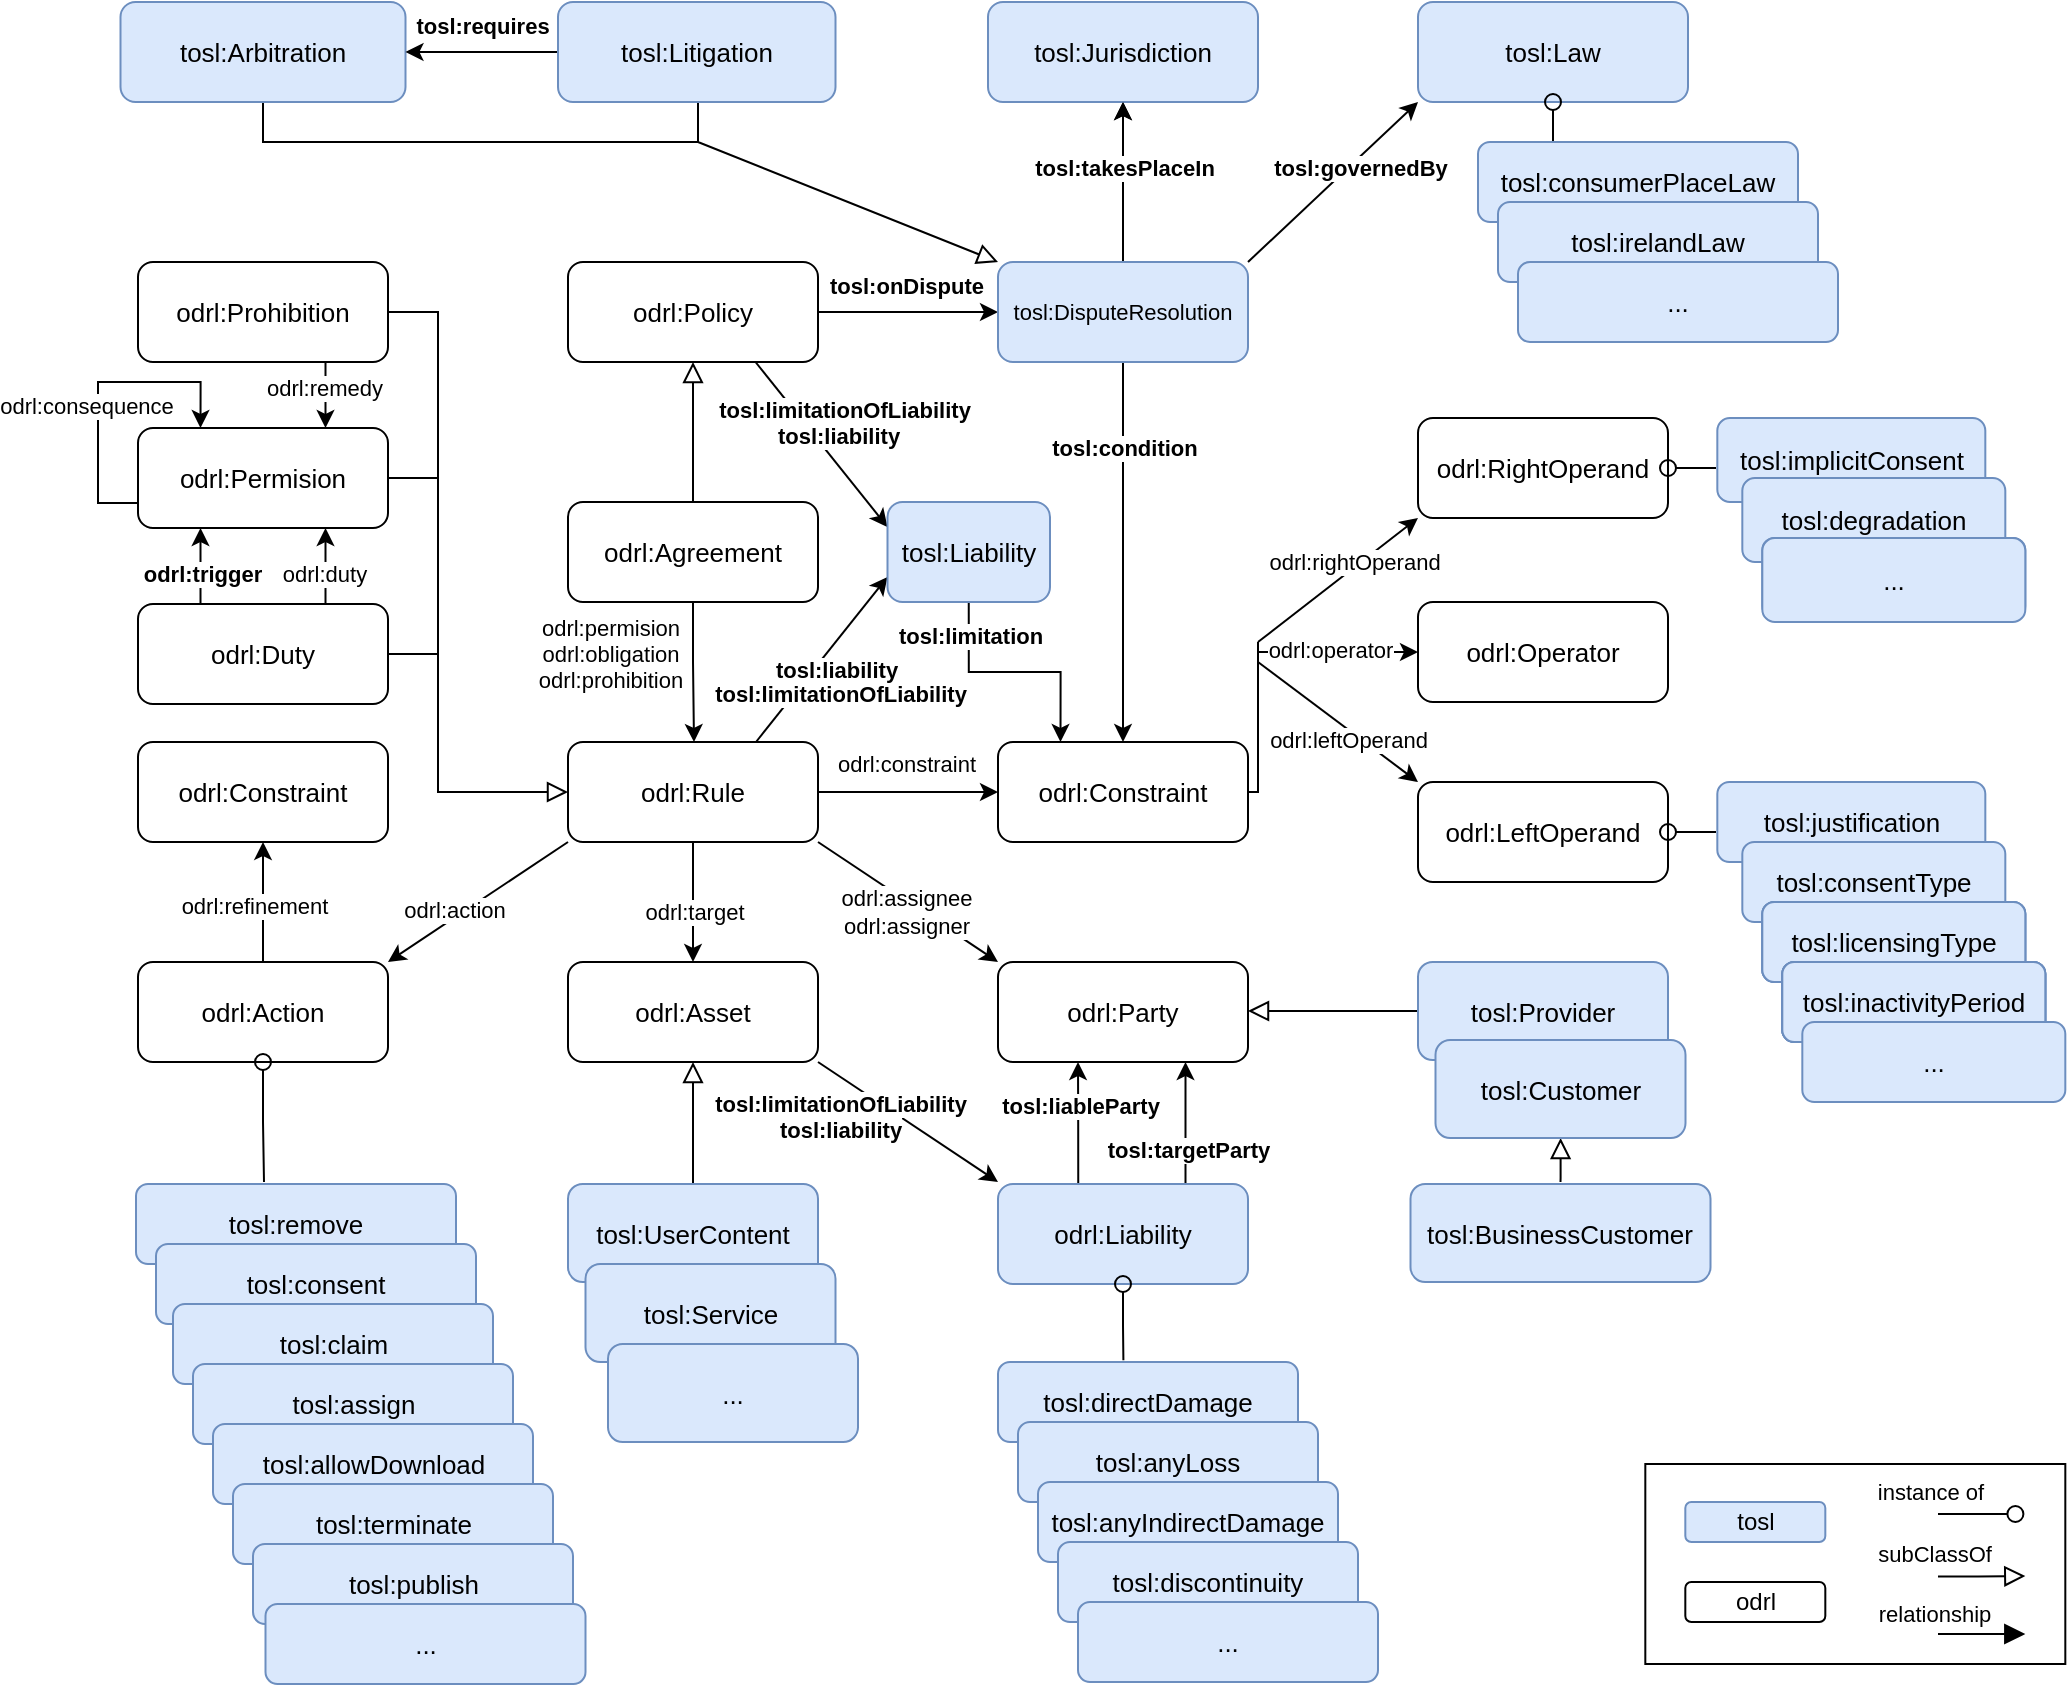 <mxfile version="26.1.3">
  <diagram name="Page-1" id="3qT_QIZaKxsjeAIVdN1j">
    <mxGraphModel dx="1468" dy="2152" grid="1" gridSize="10" guides="1" tooltips="1" connect="1" arrows="1" fold="1" page="1" pageScale="1" pageWidth="827" pageHeight="1169" math="0" shadow="0">
      <root>
        <mxCell id="0" />
        <mxCell id="1" parent="0" />
        <mxCell id="B8D3fQR5BTclV4-2yra1-1" value="&lt;span style=&quot;font-size: 13px;&quot;&gt;tosl:remove&lt;/span&gt;" style="rounded=1;whiteSpace=wrap;html=1;fillColor=#dae8fc;strokeColor=#6c8ebf;" vertex="1" parent="1">
          <mxGeometry x="99" y="561" width="160" height="40" as="geometry" />
        </mxCell>
        <mxCell id="B8D3fQR5BTclV4-2yra1-2" value="&lt;span style=&quot;font-size: 13px;&quot;&gt;tosl:consent&lt;/span&gt;" style="rounded=1;whiteSpace=wrap;html=1;fillColor=#dae8fc;strokeColor=#6c8ebf;" vertex="1" parent="1">
          <mxGeometry x="109" y="591" width="160" height="40" as="geometry" />
        </mxCell>
        <mxCell id="B8D3fQR5BTclV4-2yra1-3" style="rounded=0;orthogonalLoop=1;jettySize=auto;html=1;entryX=0;entryY=1;entryDx=0;entryDy=0;exitX=1;exitY=0;exitDx=0;exitDy=0;" edge="1" parent="1" source="B8D3fQR5BTclV4-2yra1-54" target="B8D3fQR5BTclV4-2yra1-44">
          <mxGeometry relative="1" as="geometry" />
        </mxCell>
        <mxCell id="B8D3fQR5BTclV4-2yra1-4" value="&lt;b&gt;tosl:governedBy&lt;/b&gt;" style="edgeLabel;html=1;align=center;verticalAlign=middle;resizable=0;points=[];" vertex="1" connectable="0" parent="B8D3fQR5BTclV4-2yra1-3">
          <mxGeometry x="0.105" y="4" relative="1" as="geometry">
            <mxPoint x="12" as="offset" />
          </mxGeometry>
        </mxCell>
        <mxCell id="B8D3fQR5BTclV4-2yra1-5" style="rounded=0;orthogonalLoop=1;jettySize=auto;html=1;entryX=0.5;entryY=1;entryDx=0;entryDy=0;exitX=0.5;exitY=0;exitDx=0;exitDy=0;" edge="1" parent="1" source="B8D3fQR5BTclV4-2yra1-54" target="B8D3fQR5BTclV4-2yra1-43">
          <mxGeometry relative="1" as="geometry" />
        </mxCell>
        <mxCell id="B8D3fQR5BTclV4-2yra1-6" style="edgeStyle=orthogonalEdgeStyle;rounded=0;orthogonalLoop=1;jettySize=auto;html=1;entryX=0;entryY=0.5;entryDx=0;entryDy=0;" edge="1" parent="1" source="B8D3fQR5BTclV4-2yra1-8" target="B8D3fQR5BTclV4-2yra1-54">
          <mxGeometry relative="1" as="geometry" />
        </mxCell>
        <mxCell id="B8D3fQR5BTclV4-2yra1-7" value="&lt;b&gt;tosl:onDispute&lt;/b&gt;" style="edgeLabel;html=1;align=center;verticalAlign=middle;resizable=0;points=[];" vertex="1" connectable="0" parent="B8D3fQR5BTclV4-2yra1-6">
          <mxGeometry x="0.035" y="1" relative="1" as="geometry">
            <mxPoint x="-3" y="-12" as="offset" />
          </mxGeometry>
        </mxCell>
        <mxCell id="B8D3fQR5BTclV4-2yra1-8" value="&lt;font style=&quot;font-size: 13px;&quot;&gt;odrl:Policy&lt;/font&gt;" style="rounded=1;whiteSpace=wrap;html=1;" vertex="1" parent="1">
          <mxGeometry x="315" y="100" width="125" height="50" as="geometry" />
        </mxCell>
        <mxCell id="B8D3fQR5BTclV4-2yra1-9" style="rounded=0;orthogonalLoop=1;jettySize=auto;html=1;entryX=0.5;entryY=1;entryDx=0;entryDy=0;endArrow=block;endFill=0;endSize=8;" edge="1" parent="1" source="B8D3fQR5BTclV4-2yra1-12" target="B8D3fQR5BTclV4-2yra1-8">
          <mxGeometry relative="1" as="geometry" />
        </mxCell>
        <mxCell id="B8D3fQR5BTclV4-2yra1-10" style="edgeStyle=orthogonalEdgeStyle;rounded=0;orthogonalLoop=1;jettySize=auto;html=1;startArrow=none;startFill=0;startSize=9;" edge="1" parent="1" source="B8D3fQR5BTclV4-2yra1-12" target="B8D3fQR5BTclV4-2yra1-18">
          <mxGeometry relative="1" as="geometry">
            <Array as="points">
              <mxPoint x="378" y="300" />
              <mxPoint x="378" y="300" />
            </Array>
          </mxGeometry>
        </mxCell>
        <mxCell id="B8D3fQR5BTclV4-2yra1-11" value="odrl:permision&lt;div&gt;odrl:obligation&lt;/div&gt;&lt;div&gt;odrl:prohibition&lt;/div&gt;" style="edgeLabel;html=1;align=center;verticalAlign=middle;resizable=0;points=[];" vertex="1" connectable="0" parent="B8D3fQR5BTclV4-2yra1-10">
          <mxGeometry x="-0.664" y="-1" relative="1" as="geometry">
            <mxPoint x="-41" y="14" as="offset" />
          </mxGeometry>
        </mxCell>
        <mxCell id="B8D3fQR5BTclV4-2yra1-12" value="&lt;font style=&quot;font-size: 13px;&quot;&gt;odrl:Agreement&lt;/font&gt;" style="rounded=1;whiteSpace=wrap;html=1;" vertex="1" parent="1">
          <mxGeometry x="315" y="220" width="125" height="50" as="geometry" />
        </mxCell>
        <mxCell id="B8D3fQR5BTclV4-2yra1-13" style="rounded=0;orthogonalLoop=1;jettySize=auto;html=1;exitX=1;exitY=0.5;exitDx=0;exitDy=0;entryX=0;entryY=0.5;entryDx=0;entryDy=0;" edge="1" parent="1" source="B8D3fQR5BTclV4-2yra1-18" target="B8D3fQR5BTclV4-2yra1-35">
          <mxGeometry relative="1" as="geometry">
            <mxPoint x="530" y="160" as="targetPoint" />
          </mxGeometry>
        </mxCell>
        <mxCell id="B8D3fQR5BTclV4-2yra1-14" value="odrl:constraint" style="edgeLabel;html=1;align=center;verticalAlign=middle;resizable=0;points=[];" vertex="1" connectable="0" parent="B8D3fQR5BTclV4-2yra1-13">
          <mxGeometry x="-0.15" relative="1" as="geometry">
            <mxPoint x="5" y="-14" as="offset" />
          </mxGeometry>
        </mxCell>
        <mxCell id="B8D3fQR5BTclV4-2yra1-15" style="rounded=0;orthogonalLoop=1;jettySize=auto;html=1;exitX=1;exitY=1;exitDx=0;exitDy=0;entryX=0;entryY=0;entryDx=0;entryDy=0;" edge="1" parent="1" source="B8D3fQR5BTclV4-2yra1-18" target="B8D3fQR5BTclV4-2yra1-40">
          <mxGeometry relative="1" as="geometry" />
        </mxCell>
        <mxCell id="B8D3fQR5BTclV4-2yra1-16" style="rounded=0;orthogonalLoop=1;jettySize=auto;html=1;entryX=1;entryY=0;entryDx=0;entryDy=0;exitX=0;exitY=1;exitDx=0;exitDy=0;" edge="1" parent="1" source="B8D3fQR5BTclV4-2yra1-18" target="B8D3fQR5BTclV4-2yra1-42">
          <mxGeometry relative="1" as="geometry" />
        </mxCell>
        <mxCell id="B8D3fQR5BTclV4-2yra1-17" value="odrl:action" style="edgeLabel;html=1;align=center;verticalAlign=middle;resizable=0;points=[];" vertex="1" connectable="0" parent="B8D3fQR5BTclV4-2yra1-16">
          <mxGeometry x="0.262" relative="1" as="geometry">
            <mxPoint y="-4" as="offset" />
          </mxGeometry>
        </mxCell>
        <mxCell id="B8D3fQR5BTclV4-2yra1-18" value="&lt;font style=&quot;font-size: 13px;&quot;&gt;odrl:Rule&lt;/font&gt;" style="rounded=1;whiteSpace=wrap;html=1;" vertex="1" parent="1">
          <mxGeometry x="315" y="340" width="125" height="50" as="geometry" />
        </mxCell>
        <mxCell id="B8D3fQR5BTclV4-2yra1-19" style="rounded=0;orthogonalLoop=1;jettySize=auto;html=1;entryX=0;entryY=0.5;entryDx=0;entryDy=0;endArrow=block;endFill=0;endSize=8;exitX=1;exitY=0.5;exitDx=0;exitDy=0;" edge="1" parent="1" source="B8D3fQR5BTclV4-2yra1-25" target="B8D3fQR5BTclV4-2yra1-18">
          <mxGeometry relative="1" as="geometry">
            <mxPoint x="230" y="130" as="sourcePoint" />
            <Array as="points">
              <mxPoint x="250" y="125" />
              <mxPoint x="250" y="365" />
            </Array>
          </mxGeometry>
        </mxCell>
        <mxCell id="B8D3fQR5BTclV4-2yra1-20" style="edgeStyle=orthogonalEdgeStyle;rounded=0;orthogonalLoop=1;jettySize=auto;html=1;exitX=0.25;exitY=0;exitDx=0;exitDy=0;entryX=0.25;entryY=1;entryDx=0;entryDy=0;" edge="1" parent="1" source="B8D3fQR5BTclV4-2yra1-22" target="B8D3fQR5BTclV4-2yra1-28">
          <mxGeometry relative="1" as="geometry" />
        </mxCell>
        <mxCell id="B8D3fQR5BTclV4-2yra1-21" value="&lt;b&gt;odrl:trigger&lt;/b&gt;" style="edgeLabel;html=1;align=center;verticalAlign=middle;resizable=0;points=[];" vertex="1" connectable="0" parent="B8D3fQR5BTclV4-2yra1-20">
          <mxGeometry x="-0.133" relative="1" as="geometry">
            <mxPoint y="1" as="offset" />
          </mxGeometry>
        </mxCell>
        <mxCell id="B8D3fQR5BTclV4-2yra1-22" value="&lt;font style=&quot;font-size: 13px;&quot;&gt;odrl:Duty&lt;/font&gt;" style="rounded=1;whiteSpace=wrap;html=1;" vertex="1" parent="1">
          <mxGeometry x="100" y="271" width="125" height="50" as="geometry" />
        </mxCell>
        <mxCell id="B8D3fQR5BTclV4-2yra1-23" style="edgeStyle=orthogonalEdgeStyle;rounded=0;orthogonalLoop=1;jettySize=auto;html=1;exitX=0.75;exitY=1;exitDx=0;exitDy=0;entryX=0.75;entryY=0;entryDx=0;entryDy=0;" edge="1" parent="1" source="B8D3fQR5BTclV4-2yra1-25" target="B8D3fQR5BTclV4-2yra1-28">
          <mxGeometry relative="1" as="geometry" />
        </mxCell>
        <mxCell id="B8D3fQR5BTclV4-2yra1-24" value="odrl:remedy" style="edgeLabel;html=1;align=center;verticalAlign=middle;resizable=0;points=[];" vertex="1" connectable="0" parent="B8D3fQR5BTclV4-2yra1-23">
          <mxGeometry x="-0.058" y="1" relative="1" as="geometry">
            <mxPoint x="-2" y="-3" as="offset" />
          </mxGeometry>
        </mxCell>
        <mxCell id="B8D3fQR5BTclV4-2yra1-25" value="&lt;font style=&quot;font-size: 13px;&quot;&gt;odrl:Prohibition&lt;/font&gt;" style="rounded=1;whiteSpace=wrap;html=1;" vertex="1" parent="1">
          <mxGeometry x="100" y="100" width="125" height="50" as="geometry" />
        </mxCell>
        <mxCell id="B8D3fQR5BTclV4-2yra1-26" style="edgeStyle=orthogonalEdgeStyle;rounded=0;orthogonalLoop=1;jettySize=auto;html=1;entryX=0.75;entryY=1;entryDx=0;entryDy=0;exitX=0.75;exitY=0;exitDx=0;exitDy=0;" edge="1" parent="1" source="B8D3fQR5BTclV4-2yra1-22" target="B8D3fQR5BTclV4-2yra1-28">
          <mxGeometry relative="1" as="geometry">
            <mxPoint x="60" y="205" as="sourcePoint" />
            <mxPoint x="60" y="285" as="targetPoint" />
          </mxGeometry>
        </mxCell>
        <mxCell id="B8D3fQR5BTclV4-2yra1-27" value="odrl:duty" style="edgeLabel;html=1;align=center;verticalAlign=middle;resizable=0;points=[];" vertex="1" connectable="0" parent="B8D3fQR5BTclV4-2yra1-26">
          <mxGeometry x="-0.118" relative="1" as="geometry">
            <mxPoint x="-1" y="2" as="offset" />
          </mxGeometry>
        </mxCell>
        <mxCell id="B8D3fQR5BTclV4-2yra1-28" value="&lt;font style=&quot;font-size: 13px;&quot;&gt;odrl:Permision&lt;/font&gt;" style="rounded=1;whiteSpace=wrap;html=1;" vertex="1" parent="1">
          <mxGeometry x="100" y="183" width="125" height="50" as="geometry" />
        </mxCell>
        <mxCell id="B8D3fQR5BTclV4-2yra1-29" style="rounded=0;orthogonalLoop=1;jettySize=auto;html=1;entryX=0;entryY=1;entryDx=0;entryDy=0;" edge="1" parent="1" target="B8D3fQR5BTclV4-2yra1-37">
          <mxGeometry relative="1" as="geometry">
            <mxPoint x="660" y="290" as="sourcePoint" />
          </mxGeometry>
        </mxCell>
        <mxCell id="B8D3fQR5BTclV4-2yra1-30" value="odrl:rightOperand" style="edgeLabel;html=1;align=center;verticalAlign=middle;resizable=0;points=[];" vertex="1" connectable="0" parent="B8D3fQR5BTclV4-2yra1-29">
          <mxGeometry x="-0.008" y="2" relative="1" as="geometry">
            <mxPoint x="9" y="-8" as="offset" />
          </mxGeometry>
        </mxCell>
        <mxCell id="B8D3fQR5BTclV4-2yra1-31" style="rounded=0;orthogonalLoop=1;jettySize=auto;html=1;entryX=0;entryY=0;entryDx=0;entryDy=0;" edge="1" parent="1" target="B8D3fQR5BTclV4-2yra1-36">
          <mxGeometry relative="1" as="geometry">
            <mxPoint x="660" y="300" as="sourcePoint" />
          </mxGeometry>
        </mxCell>
        <mxCell id="B8D3fQR5BTclV4-2yra1-32" value="odrl:leftOperand" style="edgeLabel;html=1;align=center;verticalAlign=middle;resizable=0;points=[];" vertex="1" connectable="0" parent="B8D3fQR5BTclV4-2yra1-31">
          <mxGeometry x="0.008" relative="1" as="geometry">
            <mxPoint x="4" y="8" as="offset" />
          </mxGeometry>
        </mxCell>
        <mxCell id="B8D3fQR5BTclV4-2yra1-33" style="rounded=0;orthogonalLoop=1;jettySize=auto;html=1;entryX=0;entryY=0.5;entryDx=0;entryDy=0;" edge="1" parent="1" target="B8D3fQR5BTclV4-2yra1-38">
          <mxGeometry relative="1" as="geometry">
            <mxPoint x="660" y="295" as="sourcePoint" />
          </mxGeometry>
        </mxCell>
        <mxCell id="B8D3fQR5BTclV4-2yra1-34" value="odrl:operator" style="edgeLabel;html=1;align=center;verticalAlign=middle;resizable=0;points=[];" vertex="1" connectable="0" parent="B8D3fQR5BTclV4-2yra1-33">
          <mxGeometry x="-0.076" y="1" relative="1" as="geometry">
            <mxPoint x="-1" as="offset" />
          </mxGeometry>
        </mxCell>
        <mxCell id="B8D3fQR5BTclV4-2yra1-137" value="" style="edgeStyle=orthogonalEdgeStyle;rounded=0;orthogonalLoop=1;jettySize=auto;html=1;endArrow=none;startFill=0;" edge="1" parent="1" source="B8D3fQR5BTclV4-2yra1-35">
          <mxGeometry relative="1" as="geometry">
            <mxPoint x="660" y="290" as="targetPoint" />
            <Array as="points">
              <mxPoint x="660" y="365" />
            </Array>
          </mxGeometry>
        </mxCell>
        <mxCell id="B8D3fQR5BTclV4-2yra1-35" value="&lt;font style=&quot;font-size: 13px;&quot;&gt;odrl:Constraint&lt;/font&gt;" style="rounded=1;whiteSpace=wrap;html=1;" vertex="1" parent="1">
          <mxGeometry x="530" y="340" width="125" height="50" as="geometry" />
        </mxCell>
        <mxCell id="B8D3fQR5BTclV4-2yra1-36" value="&lt;font style=&quot;font-size: 13px;&quot;&gt;odrl:LeftOperand&lt;/font&gt;" style="rounded=1;whiteSpace=wrap;html=1;" vertex="1" parent="1">
          <mxGeometry x="740.0" y="360" width="125" height="50" as="geometry" />
        </mxCell>
        <mxCell id="B8D3fQR5BTclV4-2yra1-37" value="&lt;font style=&quot;font-size: 13px;&quot;&gt;odrl:RightOperand&lt;/font&gt;" style="rounded=1;whiteSpace=wrap;html=1;" vertex="1" parent="1">
          <mxGeometry x="740.0" y="178" width="125" height="50" as="geometry" />
        </mxCell>
        <mxCell id="B8D3fQR5BTclV4-2yra1-38" value="&lt;font style=&quot;font-size: 13px;&quot;&gt;odrl:Operator&lt;/font&gt;" style="rounded=1;whiteSpace=wrap;html=1;" vertex="1" parent="1">
          <mxGeometry x="740.0" y="270" width="125" height="50" as="geometry" />
        </mxCell>
        <mxCell id="B8D3fQR5BTclV4-2yra1-39" value="&lt;font style=&quot;font-size: 13px;&quot;&gt;odrl:Asset&lt;/font&gt;" style="rounded=1;whiteSpace=wrap;html=1;" vertex="1" parent="1">
          <mxGeometry x="315" y="450" width="125" height="50" as="geometry" />
        </mxCell>
        <mxCell id="B8D3fQR5BTclV4-2yra1-40" value="&lt;font style=&quot;font-size: 13px;&quot;&gt;odrl:Party&lt;/font&gt;" style="rounded=1;whiteSpace=wrap;html=1;" vertex="1" parent="1">
          <mxGeometry x="530" y="450" width="125" height="50" as="geometry" />
        </mxCell>
        <mxCell id="B8D3fQR5BTclV4-2yra1-41" value="" style="edgeStyle=orthogonalEdgeStyle;rounded=0;orthogonalLoop=1;jettySize=auto;html=1;" edge="1" parent="1" source="B8D3fQR5BTclV4-2yra1-42" target="B8D3fQR5BTclV4-2yra1-117">
          <mxGeometry relative="1" as="geometry" />
        </mxCell>
        <mxCell id="B8D3fQR5BTclV4-2yra1-42" value="&lt;font style=&quot;font-size: 13px;&quot;&gt;odrl:Action&lt;/font&gt;" style="rounded=1;whiteSpace=wrap;html=1;" vertex="1" parent="1">
          <mxGeometry x="100" y="450" width="125" height="50" as="geometry" />
        </mxCell>
        <mxCell id="B8D3fQR5BTclV4-2yra1-43" value="&lt;span style=&quot;font-size: 13px;&quot;&gt;tosl:Jurisdiction&lt;/span&gt;" style="rounded=1;whiteSpace=wrap;html=1;fillColor=#dae8fc;strokeColor=#6c8ebf;" vertex="1" parent="1">
          <mxGeometry x="525" y="-30" width="135" height="50" as="geometry" />
        </mxCell>
        <mxCell id="B8D3fQR5BTclV4-2yra1-44" value="&lt;span style=&quot;font-size: 13px;&quot;&gt;tosl:Law&lt;/span&gt;" style="rounded=1;whiteSpace=wrap;html=1;fillColor=#dae8fc;strokeColor=#6c8ebf;" vertex="1" parent="1">
          <mxGeometry x="740" y="-30" width="135" height="50" as="geometry" />
        </mxCell>
        <mxCell id="B8D3fQR5BTclV4-2yra1-45" style="rounded=0;orthogonalLoop=1;jettySize=auto;html=1;exitX=0.5;exitY=1;exitDx=0;exitDy=0;entryX=0.5;entryY=0;entryDx=0;entryDy=0;" edge="1" parent="1">
          <mxGeometry relative="1" as="geometry">
            <mxPoint x="377.5" y="450" as="targetPoint" />
            <mxPoint x="377.5" y="390" as="sourcePoint" />
          </mxGeometry>
        </mxCell>
        <mxCell id="B8D3fQR5BTclV4-2yra1-46" style="edgeStyle=orthogonalEdgeStyle;rounded=0;orthogonalLoop=1;jettySize=auto;html=1;exitX=0.5;exitY=1;exitDx=0;exitDy=0;" edge="1" parent="1" source="B8D3fQR5BTclV4-2yra1-42" target="B8D3fQR5BTclV4-2yra1-42">
          <mxGeometry relative="1" as="geometry" />
        </mxCell>
        <mxCell id="B8D3fQR5BTclV4-2yra1-51" style="edgeStyle=orthogonalEdgeStyle;rounded=0;orthogonalLoop=1;jettySize=auto;html=1;entryX=0.5;entryY=0;entryDx=0;entryDy=0;" edge="1" parent="1" source="B8D3fQR5BTclV4-2yra1-54" target="B8D3fQR5BTclV4-2yra1-35">
          <mxGeometry relative="1" as="geometry" />
        </mxCell>
        <mxCell id="B8D3fQR5BTclV4-2yra1-52" value="&lt;b&gt;tosl:condition&lt;/b&gt;" style="edgeLabel;html=1;align=center;verticalAlign=middle;resizable=0;points=[];" vertex="1" connectable="0" parent="B8D3fQR5BTclV4-2yra1-51">
          <mxGeometry x="-0.03" y="4" relative="1" as="geometry">
            <mxPoint x="-4" y="-49" as="offset" />
          </mxGeometry>
        </mxCell>
        <mxCell id="B8D3fQR5BTclV4-2yra1-53" value="" style="edgeStyle=orthogonalEdgeStyle;rounded=0;orthogonalLoop=1;jettySize=auto;html=1;" edge="1" parent="1" source="B8D3fQR5BTclV4-2yra1-54" target="B8D3fQR5BTclV4-2yra1-43">
          <mxGeometry relative="1" as="geometry" />
        </mxCell>
        <mxCell id="B8D3fQR5BTclV4-2yra1-54" value="&lt;font style=&quot;font-size: 11px;&quot;&gt;tosl:DisputeResolution&lt;/font&gt;" style="rounded=1;whiteSpace=wrap;html=1;fillColor=#dae8fc;strokeColor=#6c8ebf;" vertex="1" parent="1">
          <mxGeometry x="530" y="100" width="125" height="50" as="geometry" />
        </mxCell>
        <mxCell id="B8D3fQR5BTclV4-2yra1-55" style="edgeStyle=orthogonalEdgeStyle;rounded=0;orthogonalLoop=1;jettySize=auto;html=1;endArrow=none;endFill=0;exitX=0.5;exitY=1;exitDx=0;exitDy=0;" edge="1" parent="1" source="B8D3fQR5BTclV4-2yra1-56">
          <mxGeometry relative="1" as="geometry">
            <mxPoint x="380" y="40" as="targetPoint" />
            <Array as="points">
              <mxPoint x="163" y="40" />
            </Array>
            <mxPoint x="163" y="30" as="sourcePoint" />
          </mxGeometry>
        </mxCell>
        <mxCell id="B8D3fQR5BTclV4-2yra1-56" value="&lt;font style=&quot;font-size: 13px;&quot;&gt;tosl:Arbitration&lt;/font&gt;" style="rounded=1;whiteSpace=wrap;html=1;fillColor=#dae8fc;strokeColor=#6c8ebf;" vertex="1" parent="1">
          <mxGeometry x="91.25" y="-30" width="142.5" height="50" as="geometry" />
        </mxCell>
        <mxCell id="B8D3fQR5BTclV4-2yra1-57" style="rounded=0;orthogonalLoop=1;jettySize=auto;html=1;entryX=0;entryY=0;entryDx=0;entryDy=0;endSize=8;endArrow=block;endFill=0;" edge="1" parent="1" target="B8D3fQR5BTclV4-2yra1-54">
          <mxGeometry relative="1" as="geometry">
            <Array as="points">
              <mxPoint x="380" y="40" />
            </Array>
            <mxPoint x="380" y="20" as="sourcePoint" />
          </mxGeometry>
        </mxCell>
        <mxCell id="B8D3fQR5BTclV4-2yra1-58" style="edgeStyle=orthogonalEdgeStyle;rounded=0;orthogonalLoop=1;jettySize=auto;html=1;entryX=1;entryY=0.5;entryDx=0;entryDy=0;" edge="1" parent="1" source="B8D3fQR5BTclV4-2yra1-60" target="B8D3fQR5BTclV4-2yra1-56">
          <mxGeometry relative="1" as="geometry">
            <Array as="points" />
          </mxGeometry>
        </mxCell>
        <mxCell id="B8D3fQR5BTclV4-2yra1-59" value="&lt;b&gt;tosl:requires&lt;/b&gt;" style="edgeLabel;html=1;align=center;verticalAlign=middle;resizable=0;points=[];" vertex="1" connectable="0" parent="B8D3fQR5BTclV4-2yra1-58">
          <mxGeometry x="0.081" y="4" relative="1" as="geometry">
            <mxPoint x="3" y="-17" as="offset" />
          </mxGeometry>
        </mxCell>
        <mxCell id="B8D3fQR5BTclV4-2yra1-60" value="&lt;font style=&quot;font-size: 13px;&quot;&gt;tosl:Litigation&lt;/font&gt;" style="rounded=1;whiteSpace=wrap;html=1;fillColor=#dae8fc;strokeColor=#6c8ebf;" vertex="1" parent="1">
          <mxGeometry x="310" y="-30" width="138.75" height="50" as="geometry" />
        </mxCell>
        <mxCell id="B8D3fQR5BTclV4-2yra1-61" style="edgeStyle=orthogonalEdgeStyle;rounded=0;orthogonalLoop=1;jettySize=auto;html=1;exitX=0.5;exitY=1;exitDx=0;exitDy=0;" edge="1" parent="1" source="B8D3fQR5BTclV4-2yra1-35" target="B8D3fQR5BTclV4-2yra1-35">
          <mxGeometry relative="1" as="geometry" />
        </mxCell>
        <mxCell id="B8D3fQR5BTclV4-2yra1-62" style="edgeStyle=orthogonalEdgeStyle;rounded=0;orthogonalLoop=1;jettySize=auto;html=1;exitX=0.25;exitY=0;exitDx=0;exitDy=0;entryX=0.5;entryY=1;entryDx=0;entryDy=0;endArrow=oval;endFill=0;endSize=8;" edge="1" parent="1" source="B8D3fQR5BTclV4-2yra1-63" target="B8D3fQR5BTclV4-2yra1-44">
          <mxGeometry relative="1" as="geometry">
            <Array as="points">
              <mxPoint x="808" y="60" />
            </Array>
          </mxGeometry>
        </mxCell>
        <mxCell id="B8D3fQR5BTclV4-2yra1-63" value="&lt;span style=&quot;font-size: 13px;&quot;&gt;tosl:consumerPlaceLaw&lt;/span&gt;" style="rounded=1;whiteSpace=wrap;html=1;fillColor=#dae8fc;strokeColor=#6c8ebf;" vertex="1" parent="1">
          <mxGeometry x="770" y="40" width="160" height="40" as="geometry" />
        </mxCell>
        <mxCell id="B8D3fQR5BTclV4-2yra1-64" value="&lt;span style=&quot;font-size: 13px;&quot;&gt;tosl:irelandLaw&lt;/span&gt;" style="rounded=1;whiteSpace=wrap;html=1;fillColor=#dae8fc;strokeColor=#6c8ebf;" vertex="1" parent="1">
          <mxGeometry x="780" y="70" width="160" height="40" as="geometry" />
        </mxCell>
        <mxCell id="B8D3fQR5BTclV4-2yra1-65" value="&lt;span style=&quot;font-size: 13px;&quot;&gt;...&lt;/span&gt;" style="rounded=1;whiteSpace=wrap;html=1;fillColor=#dae8fc;strokeColor=#6c8ebf;" vertex="1" parent="1">
          <mxGeometry x="790" y="100" width="160" height="40" as="geometry" />
        </mxCell>
        <mxCell id="B8D3fQR5BTclV4-2yra1-67" style="edgeStyle=orthogonalEdgeStyle;rounded=0;orthogonalLoop=1;jettySize=auto;html=1;exitX=0.5;exitY=1;exitDx=0;exitDy=0;" edge="1" parent="1">
          <mxGeometry relative="1" as="geometry">
            <mxPoint x="581.75" y="517.4" as="sourcePoint" />
            <mxPoint x="581.75" y="517.4" as="targetPoint" />
          </mxGeometry>
        </mxCell>
        <mxCell id="B8D3fQR5BTclV4-2yra1-70" style="edgeStyle=orthogonalEdgeStyle;rounded=0;orthogonalLoop=1;jettySize=auto;html=1;exitX=0.321;exitY=-0.007;exitDx=0;exitDy=0;exitPerimeter=0;" edge="1" parent="1" source="B8D3fQR5BTclV4-2yra1-126">
          <mxGeometry relative="1" as="geometry">
            <Array as="points" />
            <mxPoint x="570.024" y="550.0" as="sourcePoint" />
            <mxPoint x="570" y="500" as="targetPoint" />
          </mxGeometry>
        </mxCell>
        <mxCell id="B8D3fQR5BTclV4-2yra1-71" value="&lt;b&gt;tosl:liableParty&lt;/b&gt;" style="edgeLabel;html=1;align=center;verticalAlign=middle;resizable=0;points=[];" vertex="1" connectable="0" parent="B8D3fQR5BTclV4-2yra1-70">
          <mxGeometry x="-0.077" relative="1" as="geometry">
            <mxPoint x="1" y="-11" as="offset" />
          </mxGeometry>
        </mxCell>
        <mxCell id="B8D3fQR5BTclV4-2yra1-72" value="&lt;span style=&quot;font-size: 13px;&quot;&gt;tosl:directDamage&lt;/span&gt;" style="rounded=1;whiteSpace=wrap;html=1;fillColor=#dae8fc;strokeColor=#6c8ebf;" vertex="1" parent="1">
          <mxGeometry x="530" y="650" width="150" height="40" as="geometry" />
        </mxCell>
        <mxCell id="B8D3fQR5BTclV4-2yra1-73" value="&lt;span style=&quot;font-size: 13px;&quot;&gt;tosl:anyLoss&lt;/span&gt;" style="rounded=1;whiteSpace=wrap;html=1;fillColor=#dae8fc;strokeColor=#6c8ebf;" vertex="1" parent="1">
          <mxGeometry x="540" y="680" width="150" height="40" as="geometry" />
        </mxCell>
        <mxCell id="B8D3fQR5BTclV4-2yra1-74" value="&lt;span style=&quot;font-size: 13px;&quot;&gt;tosl:anyIndirectDamage&lt;/span&gt;" style="rounded=1;whiteSpace=wrap;html=1;fillColor=#dae8fc;strokeColor=#6c8ebf;" vertex="1" parent="1">
          <mxGeometry x="550" y="710" width="150" height="40" as="geometry" />
        </mxCell>
        <mxCell id="B8D3fQR5BTclV4-2yra1-75" value="&lt;span style=&quot;font-size: 13px;&quot;&gt;tosl:claim&lt;/span&gt;" style="rounded=1;whiteSpace=wrap;html=1;fillColor=#dae8fc;strokeColor=#6c8ebf;" vertex="1" parent="1">
          <mxGeometry x="117.5" y="621" width="160" height="40" as="geometry" />
        </mxCell>
        <mxCell id="B8D3fQR5BTclV4-2yra1-77" style="edgeStyle=orthogonalEdgeStyle;rounded=0;orthogonalLoop=1;jettySize=auto;html=1;entryX=0.5;entryY=1;entryDx=0;entryDy=0;endArrow=block;endFill=0;endSize=8;exitX=0.5;exitY=0;exitDx=0;exitDy=0;" edge="1" parent="1" source="B8D3fQR5BTclV4-2yra1-78" target="B8D3fQR5BTclV4-2yra1-39">
          <mxGeometry relative="1" as="geometry">
            <mxPoint x="373" y="505" as="targetPoint" />
          </mxGeometry>
        </mxCell>
        <mxCell id="B8D3fQR5BTclV4-2yra1-78" value="&lt;span style=&quot;font-size: 13px;&quot;&gt;tosl:UserContent&lt;/span&gt;" style="rounded=1;whiteSpace=wrap;html=1;fillColor=#dae8fc;strokeColor=#6c8ebf;" vertex="1" parent="1">
          <mxGeometry x="315" y="561" width="125" height="49" as="geometry" />
        </mxCell>
        <mxCell id="B8D3fQR5BTclV4-2yra1-79" value="&lt;span style=&quot;font-size: 13px;&quot;&gt;tosl:Service&lt;/span&gt;" style="rounded=1;whiteSpace=wrap;html=1;fillColor=#dae8fc;strokeColor=#6c8ebf;" vertex="1" parent="1">
          <mxGeometry x="323.75" y="601" width="125" height="49" as="geometry" />
        </mxCell>
        <mxCell id="B8D3fQR5BTclV4-2yra1-80" value="&lt;span style=&quot;font-size: 13px;&quot;&gt;...&lt;/span&gt;" style="rounded=1;whiteSpace=wrap;html=1;fillColor=#dae8fc;strokeColor=#6c8ebf;" vertex="1" parent="1">
          <mxGeometry x="335" y="641" width="125" height="49" as="geometry" />
        </mxCell>
        <mxCell id="B8D3fQR5BTclV4-2yra1-81" value="" style="rounded=0;whiteSpace=wrap;html=1;fillColor=none;" vertex="1" parent="1">
          <mxGeometry x="853.66" y="701" width="210" height="100" as="geometry" />
        </mxCell>
        <mxCell id="B8D3fQR5BTclV4-2yra1-82" value="tosl" style="rounded=1;whiteSpace=wrap;html=1;fillColor=#dae8fc;strokeColor=#6c8ebf;" vertex="1" parent="1">
          <mxGeometry x="873.66" y="720" width="70" height="20" as="geometry" />
        </mxCell>
        <mxCell id="B8D3fQR5BTclV4-2yra1-83" value="odrl" style="rounded=1;whiteSpace=wrap;html=1;" vertex="1" parent="1">
          <mxGeometry x="873.66" y="760" width="70" height="20" as="geometry" />
        </mxCell>
        <mxCell id="B8D3fQR5BTclV4-2yra1-84" style="edgeStyle=orthogonalEdgeStyle;rounded=0;orthogonalLoop=1;jettySize=auto;html=1;endArrow=oval;endFill=0;endSize=8;" edge="1" parent="1">
          <mxGeometry relative="1" as="geometry">
            <mxPoint x="1038.66" y="725.38" as="targetPoint" />
            <mxPoint x="1000" y="726" as="sourcePoint" />
          </mxGeometry>
        </mxCell>
        <mxCell id="B8D3fQR5BTclV4-2yra1-85" value="instance of" style="edgeLabel;html=1;align=center;verticalAlign=middle;resizable=0;points=[];" vertex="1" connectable="0" parent="B8D3fQR5BTclV4-2yra1-84">
          <mxGeometry x="-0.21" y="1" relative="1" as="geometry">
            <mxPoint x="-20" y="-10" as="offset" />
          </mxGeometry>
        </mxCell>
        <mxCell id="B8D3fQR5BTclV4-2yra1-86" style="edgeStyle=orthogonalEdgeStyle;rounded=0;orthogonalLoop=1;jettySize=auto;html=1;endArrow=block;endFill=0;endSize=8;" edge="1" parent="1">
          <mxGeometry relative="1" as="geometry">
            <mxPoint x="1043.66" y="757" as="targetPoint" />
            <mxPoint x="1000" y="757.25" as="sourcePoint" />
            <Array as="points">
              <mxPoint x="1020" y="758.25" />
              <mxPoint x="1020" y="757.25" />
            </Array>
          </mxGeometry>
        </mxCell>
        <mxCell id="B8D3fQR5BTclV4-2yra1-87" value="subClassOf" style="edgeLabel;html=1;align=center;verticalAlign=middle;resizable=0;points=[];" vertex="1" connectable="0" parent="B8D3fQR5BTclV4-2yra1-86">
          <mxGeometry x="-0.36" relative="1" as="geometry">
            <mxPoint x="-16" y="-12" as="offset" />
          </mxGeometry>
        </mxCell>
        <mxCell id="B8D3fQR5BTclV4-2yra1-88" style="edgeStyle=orthogonalEdgeStyle;rounded=0;orthogonalLoop=1;jettySize=auto;html=1;endArrow=block;endFill=1;endSize=8;" edge="1" parent="1">
          <mxGeometry relative="1" as="geometry">
            <mxPoint x="1043.66" y="786" as="targetPoint" />
            <mxPoint x="1000" y="786" as="sourcePoint" />
          </mxGeometry>
        </mxCell>
        <mxCell id="B8D3fQR5BTclV4-2yra1-89" value="relationship" style="edgeLabel;html=1;align=center;verticalAlign=middle;resizable=0;points=[];" vertex="1" connectable="0" parent="B8D3fQR5BTclV4-2yra1-88">
          <mxGeometry x="-0.86" y="3" relative="1" as="geometry">
            <mxPoint x="-5" y="-7" as="offset" />
          </mxGeometry>
        </mxCell>
        <mxCell id="B8D3fQR5BTclV4-2yra1-91" value="&lt;span style=&quot;font-size: 13px;&quot;&gt;tosl:implicitConsent&lt;/span&gt;" style="rounded=1;whiteSpace=wrap;html=1;fillColor=#dae8fc;strokeColor=#6c8ebf;" vertex="1" parent="1">
          <mxGeometry x="889.66" y="178" width="134" height="42" as="geometry" />
        </mxCell>
        <mxCell id="B8D3fQR5BTclV4-2yra1-92" value="&lt;span style=&quot;font-size: 13px;&quot;&gt;tosl:&lt;/span&gt;&lt;span style=&quot;font-size: 13px;&quot;&gt;degradation&lt;/span&gt;" style="rounded=1;whiteSpace=wrap;html=1;fillColor=#dae8fc;strokeColor=#6c8ebf;" vertex="1" parent="1">
          <mxGeometry x="902.16" y="208" width="131.5" height="42" as="geometry" />
        </mxCell>
        <mxCell id="B8D3fQR5BTclV4-2yra1-93" value="&lt;span style=&quot;font-size: 13px;&quot;&gt;...&lt;/span&gt;" style="rounded=1;whiteSpace=wrap;html=1;fillColor=#dae8fc;strokeColor=#6c8ebf;" vertex="1" parent="1">
          <mxGeometry x="912.16" y="238" width="131.5" height="40" as="geometry" />
        </mxCell>
        <mxCell id="B8D3fQR5BTclV4-2yra1-94" value="&lt;span style=&quot;font-size: 13px;&quot;&gt;tosl:assign&lt;/span&gt;" style="rounded=1;whiteSpace=wrap;html=1;fillColor=#dae8fc;strokeColor=#6c8ebf;" vertex="1" parent="1">
          <mxGeometry x="127.5" y="651" width="160" height="40" as="geometry" />
        </mxCell>
        <mxCell id="B8D3fQR5BTclV4-2yra1-95" value="&lt;span style=&quot;font-size: 13px;&quot;&gt;tosl:allowDownload&lt;/span&gt;" style="rounded=1;whiteSpace=wrap;html=1;fillColor=#dae8fc;strokeColor=#6c8ebf;" vertex="1" parent="1">
          <mxGeometry x="137.5" y="681" width="160" height="40" as="geometry" />
        </mxCell>
        <mxCell id="B8D3fQR5BTclV4-2yra1-96" value="odrl:assignee&lt;div&gt;odrl:assigner&lt;/div&gt;" style="edgeLabel;html=1;align=center;verticalAlign=middle;resizable=0;points=[];" vertex="1" connectable="0" parent="1">
          <mxGeometry x="483.754" y="425.002" as="geometry" />
        </mxCell>
        <mxCell id="B8D3fQR5BTclV4-2yra1-97" value="&lt;span style=&quot;font-size: 13px;&quot;&gt;tosl:terminate&lt;/span&gt;" style="rounded=1;whiteSpace=wrap;html=1;fillColor=#dae8fc;strokeColor=#6c8ebf;" vertex="1" parent="1">
          <mxGeometry x="147.5" y="711" width="160" height="40" as="geometry" />
        </mxCell>
        <mxCell id="B8D3fQR5BTclV4-2yra1-98" value="&lt;span style=&quot;font-size: 13px;&quot;&gt;tosl:publish&lt;/span&gt;" style="rounded=1;whiteSpace=wrap;html=1;fillColor=#dae8fc;strokeColor=#6c8ebf;" vertex="1" parent="1">
          <mxGeometry x="157.5" y="741" width="160" height="40" as="geometry" />
        </mxCell>
        <mxCell id="B8D3fQR5BTclV4-2yra1-99" value="&lt;span style=&quot;font-size: 13px;&quot;&gt;...&lt;/span&gt;" style="rounded=1;whiteSpace=wrap;html=1;fillColor=#dae8fc;strokeColor=#6c8ebf;" vertex="1" parent="1">
          <mxGeometry x="163.75" y="771" width="160" height="40" as="geometry" />
        </mxCell>
        <mxCell id="B8D3fQR5BTclV4-2yra1-100" value="&lt;b&gt;tosl:takesPlaceIn&lt;/b&gt;" style="edgeLabel;html=1;align=center;verticalAlign=middle;resizable=0;points=[];" vertex="1" connectable="0" parent="1">
          <mxGeometry x="592.502" y="52.998" as="geometry" />
        </mxCell>
        <mxCell id="B8D3fQR5BTclV4-2yra1-101" value="&lt;span style=&quot;font-size: 13px;&quot;&gt;tosl:discontinuity&lt;/span&gt;" style="rounded=1;whiteSpace=wrap;html=1;fillColor=#dae8fc;strokeColor=#6c8ebf;" vertex="1" parent="1">
          <mxGeometry x="560" y="740" width="150" height="40" as="geometry" />
        </mxCell>
        <mxCell id="B8D3fQR5BTclV4-2yra1-102" value="&lt;span style=&quot;font-size: 13px;&quot;&gt;...&lt;/span&gt;" style="rounded=1;whiteSpace=wrap;html=1;fillColor=#dae8fc;strokeColor=#6c8ebf;" vertex="1" parent="1">
          <mxGeometry x="570" y="770" width="150" height="40" as="geometry" />
        </mxCell>
        <mxCell id="B8D3fQR5BTclV4-2yra1-106" value="odrl:target" style="edgeLabel;html=1;align=center;verticalAlign=middle;resizable=0;points=[];" vertex="1" connectable="0" parent="1">
          <mxGeometry x="377.504" y="425.002" as="geometry" />
        </mxCell>
        <mxCell id="B8D3fQR5BTclV4-2yra1-107" style="rounded=0;orthogonalLoop=1;jettySize=auto;html=1;startArrow=classic;startFill=1;endArrow=none;endFill=1;exitX=0;exitY=0.75;exitDx=0;exitDy=0;" edge="1" parent="1" source="B8D3fQR5BTclV4-2yra1-110">
          <mxGeometry relative="1" as="geometry">
            <mxPoint x="409" y="340" as="targetPoint" />
            <mxPoint x="480" y="280" as="sourcePoint" />
          </mxGeometry>
        </mxCell>
        <mxCell id="B8D3fQR5BTclV4-2yra1-108" value="" style="rounded=0;orthogonalLoop=1;jettySize=auto;html=1;entryX=0.75;entryY=1;entryDx=0;entryDy=0;endArrow=none;endFill=1;startFill=1;startArrow=classic;exitX=0;exitY=0.25;exitDx=0;exitDy=0;" edge="1" parent="1" source="B8D3fQR5BTclV4-2yra1-110" target="B8D3fQR5BTclV4-2yra1-8">
          <mxGeometry relative="1" as="geometry">
            <mxPoint x="501" y="220" as="sourcePoint" />
          </mxGeometry>
        </mxCell>
        <mxCell id="B8D3fQR5BTclV4-2yra1-109" style="rounded=0;orthogonalLoop=1;jettySize=auto;html=1;exitX=1;exitY=1;exitDx=0;exitDy=0;endArrow=classic;endFill=1;strokeColor=default;" edge="1" parent="1">
          <mxGeometry relative="1" as="geometry">
            <mxPoint x="440" y="500" as="sourcePoint" />
            <mxPoint x="530" y="560" as="targetPoint" />
          </mxGeometry>
        </mxCell>
        <mxCell id="B8D3fQR5BTclV4-2yra1-136" style="rounded=0;orthogonalLoop=1;jettySize=auto;html=1;entryX=0.25;entryY=0;entryDx=0;entryDy=0;exitX=0.5;exitY=1;exitDx=0;exitDy=0;edgeStyle=orthogonalEdgeStyle;" edge="1" parent="1" source="B8D3fQR5BTclV4-2yra1-110" target="B8D3fQR5BTclV4-2yra1-35">
          <mxGeometry relative="1" as="geometry" />
        </mxCell>
        <mxCell id="B8D3fQR5BTclV4-2yra1-156" value="&lt;b&gt;tosl:limitation&lt;/b&gt;" style="edgeLabel;html=1;align=center;verticalAlign=middle;resizable=0;points=[];" vertex="1" connectable="0" parent="B8D3fQR5BTclV4-2yra1-136">
          <mxGeometry x="-0.053" relative="1" as="geometry">
            <mxPoint x="-20" y="-18" as="offset" />
          </mxGeometry>
        </mxCell>
        <mxCell id="B8D3fQR5BTclV4-2yra1-110" value="&lt;span style=&quot;font-size: 13px;&quot;&gt;tosl:Liability&lt;/span&gt;" style="rounded=1;whiteSpace=wrap;html=1;fillColor=#dae8fc;strokeColor=#6c8ebf;" vertex="1" parent="1">
          <mxGeometry x="474.75" y="220" width="81.25" height="50" as="geometry" />
        </mxCell>
        <mxCell id="B8D3fQR5BTclV4-2yra1-111" value="&lt;b&gt;tosl:limitationOfLiability&lt;/b&gt;" style="edgeLabel;html=1;align=center;verticalAlign=middle;resizable=0;points=[];" vertex="1" connectable="0" parent="1">
          <mxGeometry x="448.923" y="175.001" as="geometry">
            <mxPoint x="4" y="-1" as="offset" />
          </mxGeometry>
        </mxCell>
        <mxCell id="B8D3fQR5BTclV4-2yra1-112" value="&lt;b&gt;tosl:liability&lt;/b&gt;" style="edgeLabel;html=1;align=center;verticalAlign=middle;resizable=0;points=[];" vertex="1" connectable="0" parent="1">
          <mxGeometry x="449.755" y="187.005" as="geometry" />
        </mxCell>
        <mxCell id="B8D3fQR5BTclV4-2yra1-113" value="&lt;b&gt;tosl:limitationOfLiability&lt;/b&gt;" style="edgeLabel;html=1;align=center;verticalAlign=middle;resizable=0;points=[];" vertex="1" connectable="0" parent="1">
          <mxGeometry x="450.753" y="316.001" as="geometry" />
        </mxCell>
        <mxCell id="B8D3fQR5BTclV4-2yra1-114" value="&lt;b&gt;tosl:liability&lt;/b&gt;" style="edgeLabel;html=1;align=center;verticalAlign=middle;resizable=0;points=[];" vertex="1" connectable="0" parent="1">
          <mxGeometry x="448.925" y="304.005" as="geometry" />
        </mxCell>
        <mxCell id="B8D3fQR5BTclV4-2yra1-115" value="&lt;b&gt;tosl:limitationOfLiability&lt;/b&gt;" style="edgeLabel;html=1;align=center;verticalAlign=middle;resizable=0;points=[];" vertex="1" connectable="0" parent="1">
          <mxGeometry x="450.753" y="521.001" as="geometry" />
        </mxCell>
        <mxCell id="B8D3fQR5BTclV4-2yra1-116" value="&lt;b&gt;tosl:liability&lt;/b&gt;" style="edgeLabel;html=1;align=center;verticalAlign=middle;resizable=0;points=[];" vertex="1" connectable="0" parent="1">
          <mxGeometry x="450.755" y="534.005" as="geometry" />
        </mxCell>
        <mxCell id="B8D3fQR5BTclV4-2yra1-117" value="&lt;font style=&quot;font-size: 13px;&quot;&gt;odrl:Constraint&lt;/font&gt;" style="rounded=1;whiteSpace=wrap;html=1;" vertex="1" parent="1">
          <mxGeometry x="100" y="340" width="125" height="50" as="geometry" />
        </mxCell>
        <mxCell id="B8D3fQR5BTclV4-2yra1-118" value="odrl:refinement" style="edgeLabel;html=1;align=center;verticalAlign=middle;resizable=0;points=[];" vertex="1" connectable="0" parent="1">
          <mxGeometry x="500.997" y="355" as="geometry">
            <mxPoint x="-343" y="67" as="offset" />
          </mxGeometry>
        </mxCell>
        <mxCell id="B8D3fQR5BTclV4-2yra1-119" value="" style="endArrow=none;html=1;rounded=0;entryX=1;entryY=0.5;entryDx=0;entryDy=0;" edge="1" parent="1" target="B8D3fQR5BTclV4-2yra1-22">
          <mxGeometry width="50" height="50" relative="1" as="geometry">
            <mxPoint x="250" y="296" as="sourcePoint" />
            <mxPoint x="260" y="281" as="targetPoint" />
          </mxGeometry>
        </mxCell>
        <mxCell id="B8D3fQR5BTclV4-2yra1-120" value="" style="endArrow=none;html=1;rounded=0;entryX=1;entryY=0.5;entryDx=0;entryDy=0;" edge="1" parent="1" target="B8D3fQR5BTclV4-2yra1-28">
          <mxGeometry width="50" height="50" relative="1" as="geometry">
            <mxPoint x="250" y="208" as="sourcePoint" />
            <mxPoint x="225" y="207.71" as="targetPoint" />
          </mxGeometry>
        </mxCell>
        <mxCell id="B8D3fQR5BTclV4-2yra1-121" style="edgeStyle=orthogonalEdgeStyle;rounded=0;orthogonalLoop=1;jettySize=auto;html=1;exitX=0;exitY=0.75;exitDx=0;exitDy=0;entryX=0.25;entryY=0;entryDx=0;entryDy=0;" edge="1" parent="1" source="B8D3fQR5BTclV4-2yra1-28" target="B8D3fQR5BTclV4-2yra1-28">
          <mxGeometry relative="1" as="geometry">
            <Array as="points">
              <mxPoint x="80" y="221" />
              <mxPoint x="80" y="160" />
              <mxPoint x="131" y="160" />
            </Array>
          </mxGeometry>
        </mxCell>
        <mxCell id="B8D3fQR5BTclV4-2yra1-122" value="odrl:consequence" style="edgeLabel;html=1;align=center;verticalAlign=middle;resizable=0;points=[];" vertex="1" connectable="0" parent="B8D3fQR5BTclV4-2yra1-121">
          <mxGeometry x="-0.131" relative="1" as="geometry">
            <mxPoint x="-6" y="-1" as="offset" />
          </mxGeometry>
        </mxCell>
        <mxCell id="B8D3fQR5BTclV4-2yra1-123" value="&lt;span style=&quot;font-size: 13px;&quot;&gt;...&lt;/span&gt;" style="rounded=1;whiteSpace=wrap;html=1;fillColor=#dae8fc;strokeColor=#6c8ebf;" vertex="1" parent="1">
          <mxGeometry x="912.16" y="238" width="131.5" height="42" as="geometry" />
        </mxCell>
        <mxCell id="B8D3fQR5BTclV4-2yra1-124" style="edgeStyle=orthogonalEdgeStyle;rounded=0;orthogonalLoop=1;jettySize=auto;html=1;exitX=0.75;exitY=0;exitDx=0;exitDy=0;entryX=0.75;entryY=1;entryDx=0;entryDy=0;" edge="1" parent="1" source="B8D3fQR5BTclV4-2yra1-126" target="B8D3fQR5BTclV4-2yra1-40">
          <mxGeometry relative="1" as="geometry" />
        </mxCell>
        <mxCell id="B8D3fQR5BTclV4-2yra1-125" value="&lt;b&gt;tosl:targetParty&lt;/b&gt;" style="edgeLabel;html=1;align=center;verticalAlign=middle;resizable=0;points=[];" vertex="1" connectable="0" parent="B8D3fQR5BTclV4-2yra1-124">
          <mxGeometry x="-0.299" y="-1" relative="1" as="geometry">
            <mxPoint y="4" as="offset" />
          </mxGeometry>
        </mxCell>
        <mxCell id="B8D3fQR5BTclV4-2yra1-126" value="&lt;font style=&quot;font-size: 13px;&quot;&gt;odrl:Liability&lt;/font&gt;" style="rounded=1;whiteSpace=wrap;html=1;fillColor=#dae8fc;strokeColor=#6c8ebf;" vertex="1" parent="1">
          <mxGeometry x="530" y="561" width="125" height="50" as="geometry" />
        </mxCell>
        <mxCell id="B8D3fQR5BTclV4-2yra1-127" style="edgeStyle=orthogonalEdgeStyle;rounded=0;orthogonalLoop=1;jettySize=auto;html=1;exitX=0.5;exitY=1;exitDx=0;exitDy=0;endArrow=none;startFill=0;startArrow=oval;endSize=8;startSize=8;" edge="1" parent="1" source="B8D3fQR5BTclV4-2yra1-42">
          <mxGeometry relative="1" as="geometry">
            <mxPoint x="163" y="560" as="targetPoint" />
            <Array as="points">
              <mxPoint x="163" y="530" />
              <mxPoint x="163" y="530" />
            </Array>
          </mxGeometry>
        </mxCell>
        <mxCell id="B8D3fQR5BTclV4-2yra1-129" value="" style="edgeStyle=orthogonalEdgeStyle;rounded=0;orthogonalLoop=1;jettySize=auto;html=1;entryX=0.418;entryY=-0.022;entryDx=0;entryDy=0;entryPerimeter=0;endArrow=none;startFill=0;startArrow=oval;exitX=0.5;exitY=1;exitDx=0;exitDy=0;startSize=8;" edge="1" parent="1" source="B8D3fQR5BTclV4-2yra1-126" target="B8D3fQR5BTclV4-2yra1-72">
          <mxGeometry relative="1" as="geometry">
            <Array as="points">
              <mxPoint x="593" y="632" />
            </Array>
            <mxPoint x="592.533" y="622" as="sourcePoint" />
          </mxGeometry>
        </mxCell>
        <mxCell id="B8D3fQR5BTclV4-2yra1-139" value="&lt;span style=&quot;font-size: 13px;&quot;&gt;tosl:justification&lt;/span&gt;" style="rounded=1;whiteSpace=wrap;html=1;fillColor=#dae8fc;strokeColor=#6c8ebf;" vertex="1" parent="1">
          <mxGeometry x="889.66" y="360" width="134" height="40" as="geometry" />
        </mxCell>
        <mxCell id="B8D3fQR5BTclV4-2yra1-140" value="&lt;span style=&quot;font-size: 13px;&quot;&gt;tosl:consentType&lt;/span&gt;" style="rounded=1;whiteSpace=wrap;html=1;fillColor=#dae8fc;strokeColor=#6c8ebf;" vertex="1" parent="1">
          <mxGeometry x="902.16" y="390" width="131.5" height="40" as="geometry" />
        </mxCell>
        <mxCell id="B8D3fQR5BTclV4-2yra1-141" value="&lt;span style=&quot;font-size: 13px;&quot;&gt;...&lt;/span&gt;" style="rounded=1;whiteSpace=wrap;html=1;fillColor=#dae8fc;strokeColor=#6c8ebf;" vertex="1" parent="1">
          <mxGeometry x="912.16" y="420" width="131.5" height="40" as="geometry" />
        </mxCell>
        <mxCell id="B8D3fQR5BTclV4-2yra1-142" value="&lt;span style=&quot;font-size: 13px;&quot;&gt;...&lt;/span&gt;" style="rounded=1;whiteSpace=wrap;html=1;fillColor=#dae8fc;strokeColor=#6c8ebf;" vertex="1" parent="1">
          <mxGeometry x="912.16" y="420" width="131.5" height="40" as="geometry" />
        </mxCell>
        <mxCell id="B8D3fQR5BTclV4-2yra1-143" value="&lt;span style=&quot;font-size: 13px;&quot;&gt;tosl:licensingType&lt;/span&gt;" style="rounded=1;whiteSpace=wrap;html=1;fillColor=#dae8fc;strokeColor=#6c8ebf;" vertex="1" parent="1">
          <mxGeometry x="912.16" y="420" width="131.5" height="40" as="geometry" />
        </mxCell>
        <mxCell id="B8D3fQR5BTclV4-2yra1-144" value="&lt;span style=&quot;font-size: 13px;&quot;&gt;...&lt;/span&gt;" style="rounded=1;whiteSpace=wrap;html=1;fillColor=#dae8fc;strokeColor=#6c8ebf;" vertex="1" parent="1">
          <mxGeometry x="922.16" y="450" width="131.5" height="40" as="geometry" />
        </mxCell>
        <mxCell id="B8D3fQR5BTclV4-2yra1-145" value="&lt;span style=&quot;font-size: 13px;&quot;&gt;...&lt;/span&gt;" style="rounded=1;whiteSpace=wrap;html=1;fillColor=#dae8fc;strokeColor=#6c8ebf;" vertex="1" parent="1">
          <mxGeometry x="922.16" y="450" width="131.5" height="40" as="geometry" />
        </mxCell>
        <mxCell id="B8D3fQR5BTclV4-2yra1-146" value="&lt;span style=&quot;font-size: 13px;&quot;&gt;...&lt;/span&gt;" style="rounded=1;whiteSpace=wrap;html=1;fillColor=#dae8fc;strokeColor=#6c8ebf;" vertex="1" parent="1">
          <mxGeometry x="922.16" y="450" width="131.5" height="40" as="geometry" />
        </mxCell>
        <mxCell id="B8D3fQR5BTclV4-2yra1-147" value="&lt;span style=&quot;font-size: 13px;&quot;&gt;tosl:inactivityPeriod&lt;/span&gt;" style="rounded=1;whiteSpace=wrap;html=1;fillColor=#dae8fc;strokeColor=#6c8ebf;" vertex="1" parent="1">
          <mxGeometry x="922.16" y="450" width="131.5" height="40" as="geometry" />
        </mxCell>
        <mxCell id="B8D3fQR5BTclV4-2yra1-148" value="&lt;span style=&quot;font-size: 13px;&quot;&gt;...&lt;/span&gt;" style="rounded=1;whiteSpace=wrap;html=1;fillColor=#dae8fc;strokeColor=#6c8ebf;" vertex="1" parent="1">
          <mxGeometry x="932.16" y="480" width="131.5" height="40" as="geometry" />
        </mxCell>
        <mxCell id="B8D3fQR5BTclV4-2yra1-154" value="" style="edgeStyle=orthogonalEdgeStyle;rounded=0;orthogonalLoop=1;jettySize=auto;html=1;endArrow=block;startFill=0;startArrow=none;endFill=0;endSize=8;" edge="1" parent="1" source="B8D3fQR5BTclV4-2yra1-150" target="B8D3fQR5BTclV4-2yra1-40">
          <mxGeometry relative="1" as="geometry">
            <Array as="points">
              <mxPoint x="697" y="475" />
              <mxPoint x="697" y="475" />
            </Array>
          </mxGeometry>
        </mxCell>
        <mxCell id="B8D3fQR5BTclV4-2yra1-150" value="&lt;span style=&quot;font-size: 13px;&quot;&gt;tosl:Provider&lt;/span&gt;" style="rounded=1;whiteSpace=wrap;html=1;fillColor=#dae8fc;strokeColor=#6c8ebf;" vertex="1" parent="1">
          <mxGeometry x="740" y="450" width="125" height="49" as="geometry" />
        </mxCell>
        <mxCell id="B8D3fQR5BTclV4-2yra1-160" style="edgeStyle=orthogonalEdgeStyle;rounded=0;orthogonalLoop=1;jettySize=auto;html=1;endArrow=none;startFill=0;startArrow=block;startSize=8;" edge="1" parent="1" source="B8D3fQR5BTclV4-2yra1-151">
          <mxGeometry relative="1" as="geometry">
            <mxPoint x="811.25" y="560" as="targetPoint" />
          </mxGeometry>
        </mxCell>
        <mxCell id="B8D3fQR5BTclV4-2yra1-151" value="&lt;span style=&quot;font-size: 13px;&quot;&gt;tosl:Customer&lt;/span&gt;" style="rounded=1;whiteSpace=wrap;html=1;fillColor=#dae8fc;strokeColor=#6c8ebf;" vertex="1" parent="1">
          <mxGeometry x="748.75" y="489" width="125" height="49" as="geometry" />
        </mxCell>
        <mxCell id="B8D3fQR5BTclV4-2yra1-157" value="&lt;span style=&quot;font-size: 13px;&quot;&gt;tosl:BusinessCustomer&lt;/span&gt;" style="rounded=1;whiteSpace=wrap;html=1;fillColor=#dae8fc;strokeColor=#6c8ebf;" vertex="1" parent="1">
          <mxGeometry x="736.25" y="561" width="150" height="49" as="geometry" />
        </mxCell>
        <mxCell id="B8D3fQR5BTclV4-2yra1-161" value="" style="edgeStyle=orthogonalEdgeStyle;rounded=0;orthogonalLoop=1;jettySize=auto;html=1;startArrow=oval;startFill=0;endArrow=none;startSize=8;" edge="1" parent="1" source="B8D3fQR5BTclV4-2yra1-36">
          <mxGeometry relative="1" as="geometry">
            <mxPoint x="889" y="385" as="targetPoint" />
          </mxGeometry>
        </mxCell>
        <mxCell id="B8D3fQR5BTclV4-2yra1-163" value="" style="edgeStyle=orthogonalEdgeStyle;rounded=0;orthogonalLoop=1;jettySize=auto;html=1;endArrow=none;startFill=0;startArrow=oval;endSize=8;startSize=8;" edge="1" parent="1" source="B8D3fQR5BTclV4-2yra1-37">
          <mxGeometry relative="1" as="geometry">
            <mxPoint x="889" y="203" as="targetPoint" />
            <Array as="points">
              <mxPoint x="889" y="203" />
            </Array>
          </mxGeometry>
        </mxCell>
      </root>
    </mxGraphModel>
  </diagram>
</mxfile>
